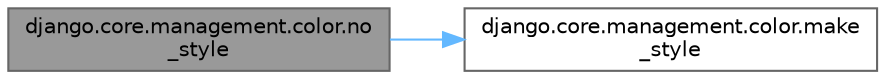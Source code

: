 digraph "django.core.management.color.no_style"
{
 // LATEX_PDF_SIZE
  bgcolor="transparent";
  edge [fontname=Helvetica,fontsize=10,labelfontname=Helvetica,labelfontsize=10];
  node [fontname=Helvetica,fontsize=10,shape=box,height=0.2,width=0.4];
  rankdir="LR";
  Node1 [id="Node000001",label="django.core.management.color.no\l_style",height=0.2,width=0.4,color="gray40", fillcolor="grey60", style="filled", fontcolor="black",tooltip=" "];
  Node1 -> Node2 [id="edge1_Node000001_Node000002",color="steelblue1",style="solid",tooltip=" "];
  Node2 [id="Node000002",label="django.core.management.color.make\l_style",height=0.2,width=0.4,color="grey40", fillcolor="white", style="filled",URL="$namespacedjango_1_1core_1_1management_1_1color.html#abe122ff7fc22560c5a6847d0cd43734c",tooltip=" "];
}
